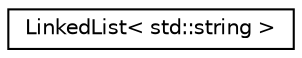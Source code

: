 digraph "Graphical Class Hierarchy"
{
  edge [fontname="Helvetica",fontsize="10",labelfontname="Helvetica",labelfontsize="10"];
  node [fontname="Helvetica",fontsize="10",shape=record];
  rankdir="LR";
  Node0 [label="LinkedList\< std::string \>",height=0.2,width=0.4,color="black", fillcolor="white", style="filled",URL="$classLinkedList.html"];
}
